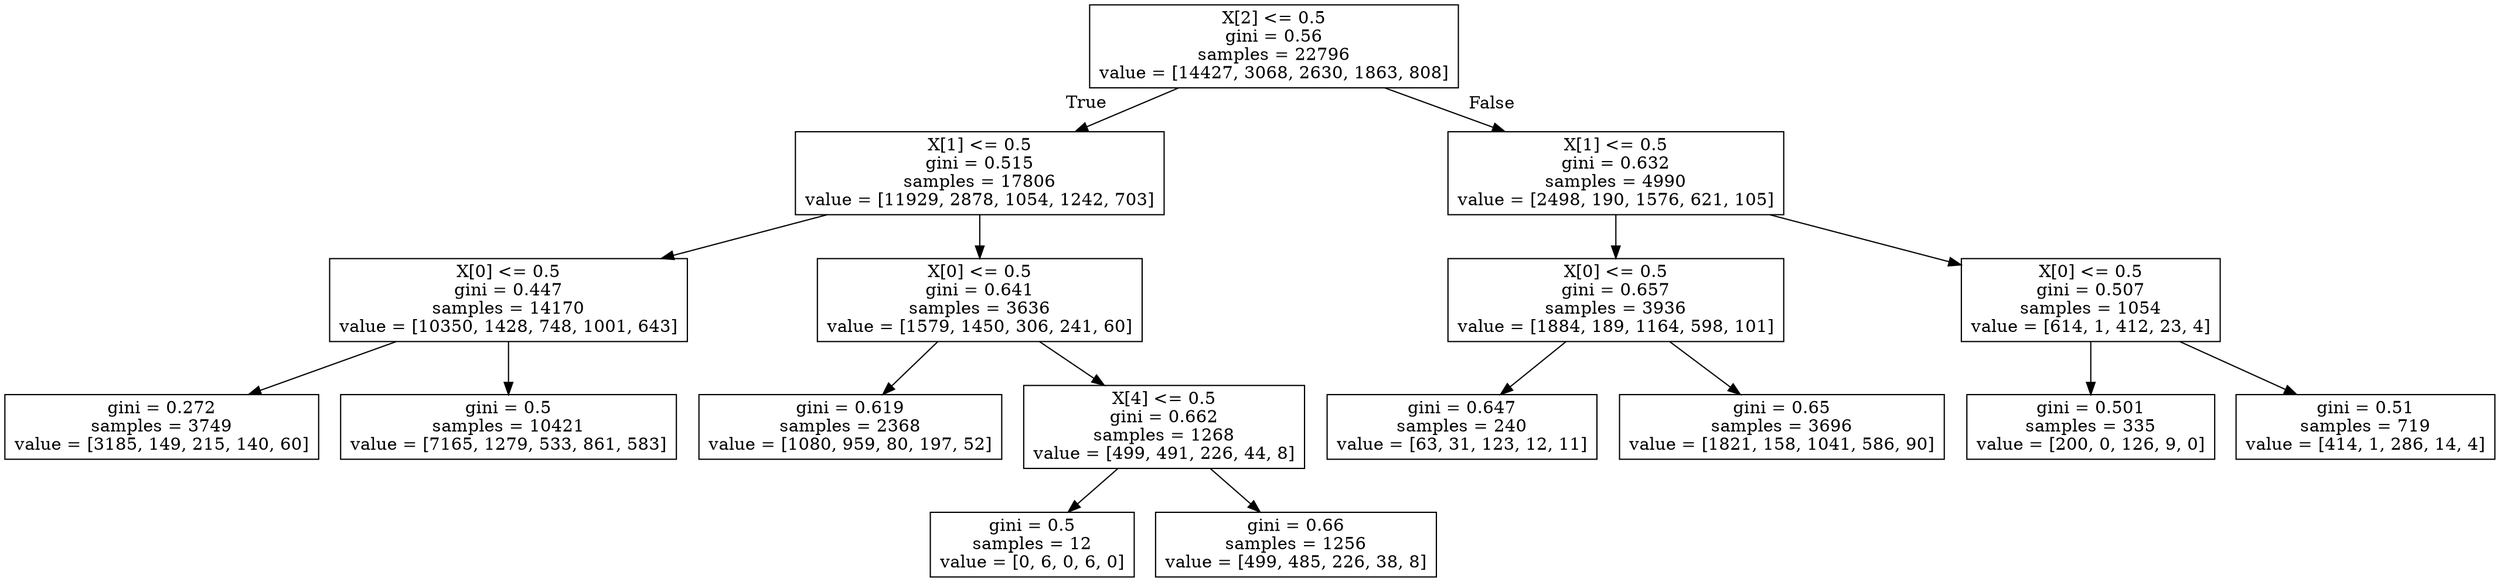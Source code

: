 digraph Tree {
node [shape=box] ;
0 [label="X[2] <= 0.5\ngini = 0.56\nsamples = 22796\nvalue = [14427, 3068, 2630, 1863, 808]"] ;
1 [label="X[1] <= 0.5\ngini = 0.515\nsamples = 17806\nvalue = [11929, 2878, 1054, 1242, 703]"] ;
0 -> 1 [labeldistance=2.5, labelangle=45, headlabel="True"] ;
2 [label="X[0] <= 0.5\ngini = 0.447\nsamples = 14170\nvalue = [10350, 1428, 748, 1001, 643]"] ;
1 -> 2 ;
3 [label="gini = 0.272\nsamples = 3749\nvalue = [3185, 149, 215, 140, 60]"] ;
2 -> 3 ;
4 [label="gini = 0.5\nsamples = 10421\nvalue = [7165, 1279, 533, 861, 583]"] ;
2 -> 4 ;
5 [label="X[0] <= 0.5\ngini = 0.641\nsamples = 3636\nvalue = [1579, 1450, 306, 241, 60]"] ;
1 -> 5 ;
6 [label="gini = 0.619\nsamples = 2368\nvalue = [1080, 959, 80, 197, 52]"] ;
5 -> 6 ;
7 [label="X[4] <= 0.5\ngini = 0.662\nsamples = 1268\nvalue = [499, 491, 226, 44, 8]"] ;
5 -> 7 ;
8 [label="gini = 0.5\nsamples = 12\nvalue = [0, 6, 0, 6, 0]"] ;
7 -> 8 ;
9 [label="gini = 0.66\nsamples = 1256\nvalue = [499, 485, 226, 38, 8]"] ;
7 -> 9 ;
10 [label="X[1] <= 0.5\ngini = 0.632\nsamples = 4990\nvalue = [2498, 190, 1576, 621, 105]"] ;
0 -> 10 [labeldistance=2.5, labelangle=-45, headlabel="False"] ;
11 [label="X[0] <= 0.5\ngini = 0.657\nsamples = 3936\nvalue = [1884, 189, 1164, 598, 101]"] ;
10 -> 11 ;
12 [label="gini = 0.647\nsamples = 240\nvalue = [63, 31, 123, 12, 11]"] ;
11 -> 12 ;
13 [label="gini = 0.65\nsamples = 3696\nvalue = [1821, 158, 1041, 586, 90]"] ;
11 -> 13 ;
14 [label="X[0] <= 0.5\ngini = 0.507\nsamples = 1054\nvalue = [614, 1, 412, 23, 4]"] ;
10 -> 14 ;
15 [label="gini = 0.501\nsamples = 335\nvalue = [200, 0, 126, 9, 0]"] ;
14 -> 15 ;
16 [label="gini = 0.51\nsamples = 719\nvalue = [414, 1, 286, 14, 4]"] ;
14 -> 16 ;
}